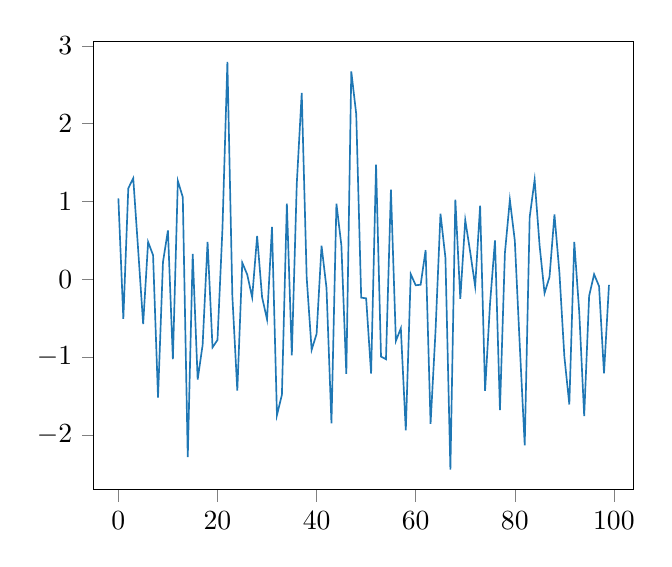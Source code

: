 % This file was created by matplotlib2tikz v0.6.17.
\begin{tikzpicture}

\definecolor{color0}{rgb}{0.122,0.467,0.706}

\begin{axis}[
xmin=-4.95, xmax=103.95,
ymin=-2.705, ymax=3.054,
tick align=outside,
tick pos=left,
x grid style={white!69.02!black},
y grid style={white!69.02!black}
]
\addplot [semithick, color0, forget plot]
table {%
0 1.04
1 -0.507
2 1.169
3 1.299
4 0.373
5 -0.574
6 0.48
7 0.311
8 -1.518
9 0.222
10 0.629
11 -1.026
12 1.265
13 1.055
14 -2.285
15 0.328
16 -1.287
17 -0.844
18 0.481
19 -0.874
20 -0.778
21 0.647
22 2.792
23 -0.214
24 -1.43
25 0.214
26 0.062
27 -0.231
28 0.556
29 -0.229
30 -0.515
31 0.673
32 -1.745
33 -1.483
34 0.974
35 -0.975
36 1.226
37 2.396
38 0.024
39 -0.906
40 -0.7
41 0.431
42 -0.111
43 -1.85
44 0.973
45 0.438
46 -1.215
47 2.671
48 2.123
49 -0.235
50 -0.244
51 -1.21
52 1.475
53 -0.992
54 -1.026
55 1.151
56 -0.791
57 -0.629
58 -1.941
59 0.067
60 -0.076
61 -0.069
62 0.376
63 -1.855
64 -0.663
65 0.844
66 0.276
67 -2.443
68 1.025
69 -0.25
70 0.761
71 0.35
72 -0.09
73 0.947
74 -1.431
75 -0.312
76 0.501
77 -1.68
78 0.337
79 1.022
80 0.497
81 -0.848
82 -2.131
83 0.799
84 1.279
85 0.436
86 -0.177
87 0.03
88 0.834
89 0.086
90 -0.992
91 -1.607
92 0.48
93 -0.419
94 -1.755
95 -0.212
96 0.065
97 -0.088
98 -1.208
99 -0.072
};
\end{axis}

\end{tikzpicture}
